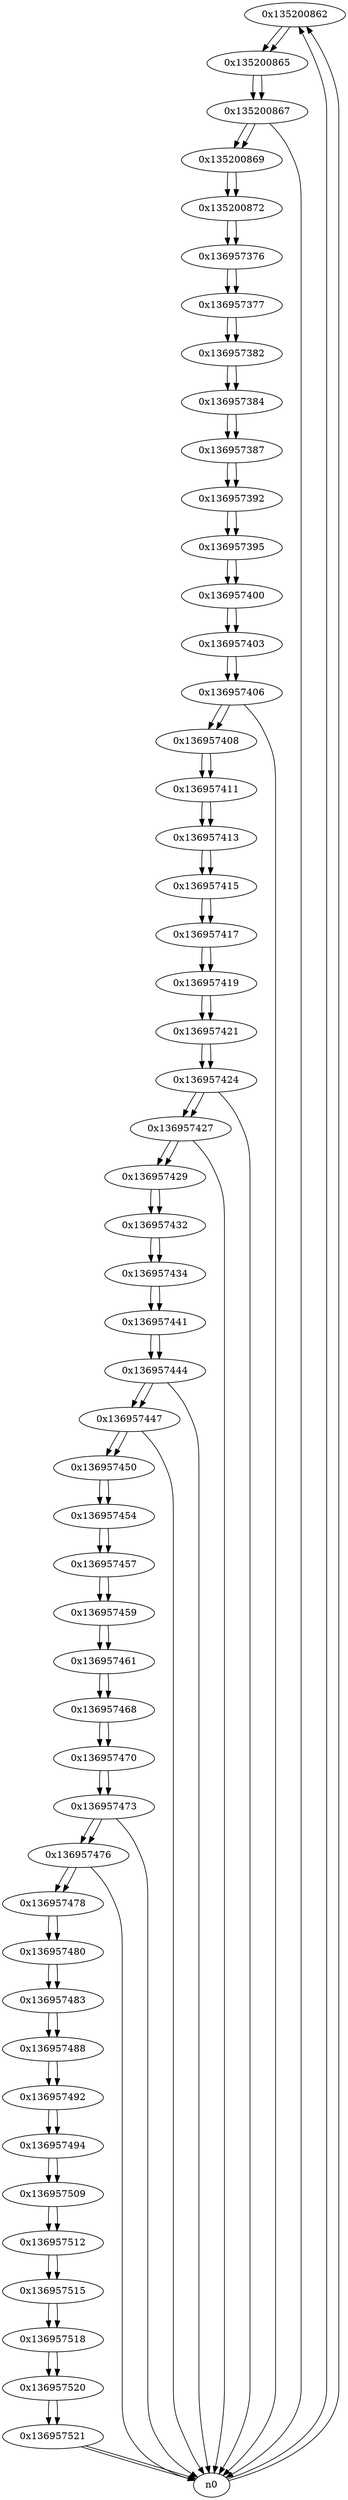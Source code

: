 digraph G{
/* nodes */
  n1 [label="0x135200862"]
  n2 [label="0x135200865"]
  n3 [label="0x135200867"]
  n4 [label="0x135200869"]
  n5 [label="0x135200872"]
  n6 [label="0x136957376"]
  n7 [label="0x136957377"]
  n8 [label="0x136957382"]
  n9 [label="0x136957384"]
  n10 [label="0x136957387"]
  n11 [label="0x136957392"]
  n12 [label="0x136957395"]
  n13 [label="0x136957400"]
  n14 [label="0x136957403"]
  n15 [label="0x136957406"]
  n16 [label="0x136957408"]
  n17 [label="0x136957411"]
  n18 [label="0x136957413"]
  n19 [label="0x136957415"]
  n20 [label="0x136957417"]
  n21 [label="0x136957419"]
  n22 [label="0x136957421"]
  n23 [label="0x136957424"]
  n24 [label="0x136957427"]
  n25 [label="0x136957429"]
  n26 [label="0x136957432"]
  n27 [label="0x136957434"]
  n28 [label="0x136957441"]
  n29 [label="0x136957444"]
  n30 [label="0x136957447"]
  n31 [label="0x136957450"]
  n32 [label="0x136957454"]
  n33 [label="0x136957457"]
  n34 [label="0x136957459"]
  n35 [label="0x136957461"]
  n36 [label="0x136957468"]
  n37 [label="0x136957470"]
  n38 [label="0x136957473"]
  n39 [label="0x136957476"]
  n40 [label="0x136957478"]
  n41 [label="0x136957480"]
  n42 [label="0x136957483"]
  n43 [label="0x136957488"]
  n44 [label="0x136957492"]
  n45 [label="0x136957494"]
  n46 [label="0x136957509"]
  n47 [label="0x136957512"]
  n48 [label="0x136957515"]
  n49 [label="0x136957518"]
  n50 [label="0x136957520"]
  n51 [label="0x136957521"]
/* edges */
n1 -> n2;
n0 -> n1;
n0 -> n1;
n2 -> n3;
n1 -> n2;
n3 -> n4;
n3 -> n0;
n2 -> n3;
n4 -> n5;
n3 -> n4;
n5 -> n6;
n4 -> n5;
n6 -> n7;
n5 -> n6;
n7 -> n8;
n6 -> n7;
n8 -> n9;
n7 -> n8;
n9 -> n10;
n8 -> n9;
n10 -> n11;
n9 -> n10;
n11 -> n12;
n10 -> n11;
n12 -> n13;
n11 -> n12;
n13 -> n14;
n12 -> n13;
n14 -> n15;
n13 -> n14;
n15 -> n16;
n15 -> n0;
n14 -> n15;
n16 -> n17;
n15 -> n16;
n17 -> n18;
n16 -> n17;
n18 -> n19;
n17 -> n18;
n19 -> n20;
n18 -> n19;
n20 -> n21;
n19 -> n20;
n21 -> n22;
n20 -> n21;
n22 -> n23;
n21 -> n22;
n23 -> n24;
n23 -> n0;
n22 -> n23;
n24 -> n25;
n24 -> n0;
n23 -> n24;
n25 -> n26;
n24 -> n25;
n26 -> n27;
n25 -> n26;
n27 -> n28;
n26 -> n27;
n28 -> n29;
n27 -> n28;
n29 -> n30;
n29 -> n0;
n28 -> n29;
n30 -> n31;
n30 -> n0;
n29 -> n30;
n31 -> n32;
n30 -> n31;
n32 -> n33;
n31 -> n32;
n33 -> n34;
n32 -> n33;
n34 -> n35;
n33 -> n34;
n35 -> n36;
n34 -> n35;
n36 -> n37;
n35 -> n36;
n37 -> n38;
n36 -> n37;
n38 -> n39;
n38 -> n0;
n37 -> n38;
n39 -> n40;
n39 -> n0;
n38 -> n39;
n40 -> n41;
n39 -> n40;
n41 -> n42;
n40 -> n41;
n42 -> n43;
n41 -> n42;
n43 -> n44;
n42 -> n43;
n44 -> n45;
n43 -> n44;
n45 -> n46;
n44 -> n45;
n46 -> n47;
n45 -> n46;
n47 -> n48;
n46 -> n47;
n48 -> n49;
n47 -> n48;
n49 -> n50;
n48 -> n49;
n50 -> n51;
n49 -> n50;
n51 -> n0;
n51 -> n0;
n50 -> n51;
}
